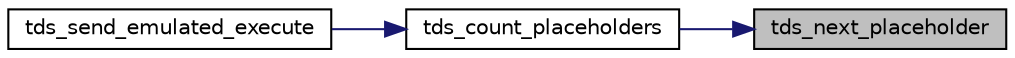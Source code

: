 digraph "tds_next_placeholder"
{
 // LATEX_PDF_SIZE
  edge [fontname="Helvetica",fontsize="10",labelfontname="Helvetica",labelfontsize="10"];
  node [fontname="Helvetica",fontsize="10",shape=record];
  rankdir="RL";
  Node1 [label="tds_next_placeholder",height=0.2,width=0.4,color="black", fillcolor="grey75", style="filled", fontcolor="black",tooltip="Get position of next placeholder."];
  Node1 -> Node2 [dir="back",color="midnightblue",fontsize="10",style="solid",fontname="Helvetica"];
  Node2 [label="tds_count_placeholders",height=0.2,width=0.4,color="black", fillcolor="white", style="filled",URL="$a00563.html#gaaa7b4d37bf796019e72f25c6e7fe7bea",tooltip="Count the number of placeholders ('?') in a query."];
  Node2 -> Node3 [dir="back",color="midnightblue",fontsize="10",style="solid",fontname="Helvetica"];
  Node3 [label="tds_send_emulated_execute",height=0.2,width=0.4,color="black", fillcolor="white", style="filled",URL="$a00563.html#ga02c6ce3ff96369603a6ee4efee64caae",tooltip="Emulate prepared execute traslating to a normal language."];
}
